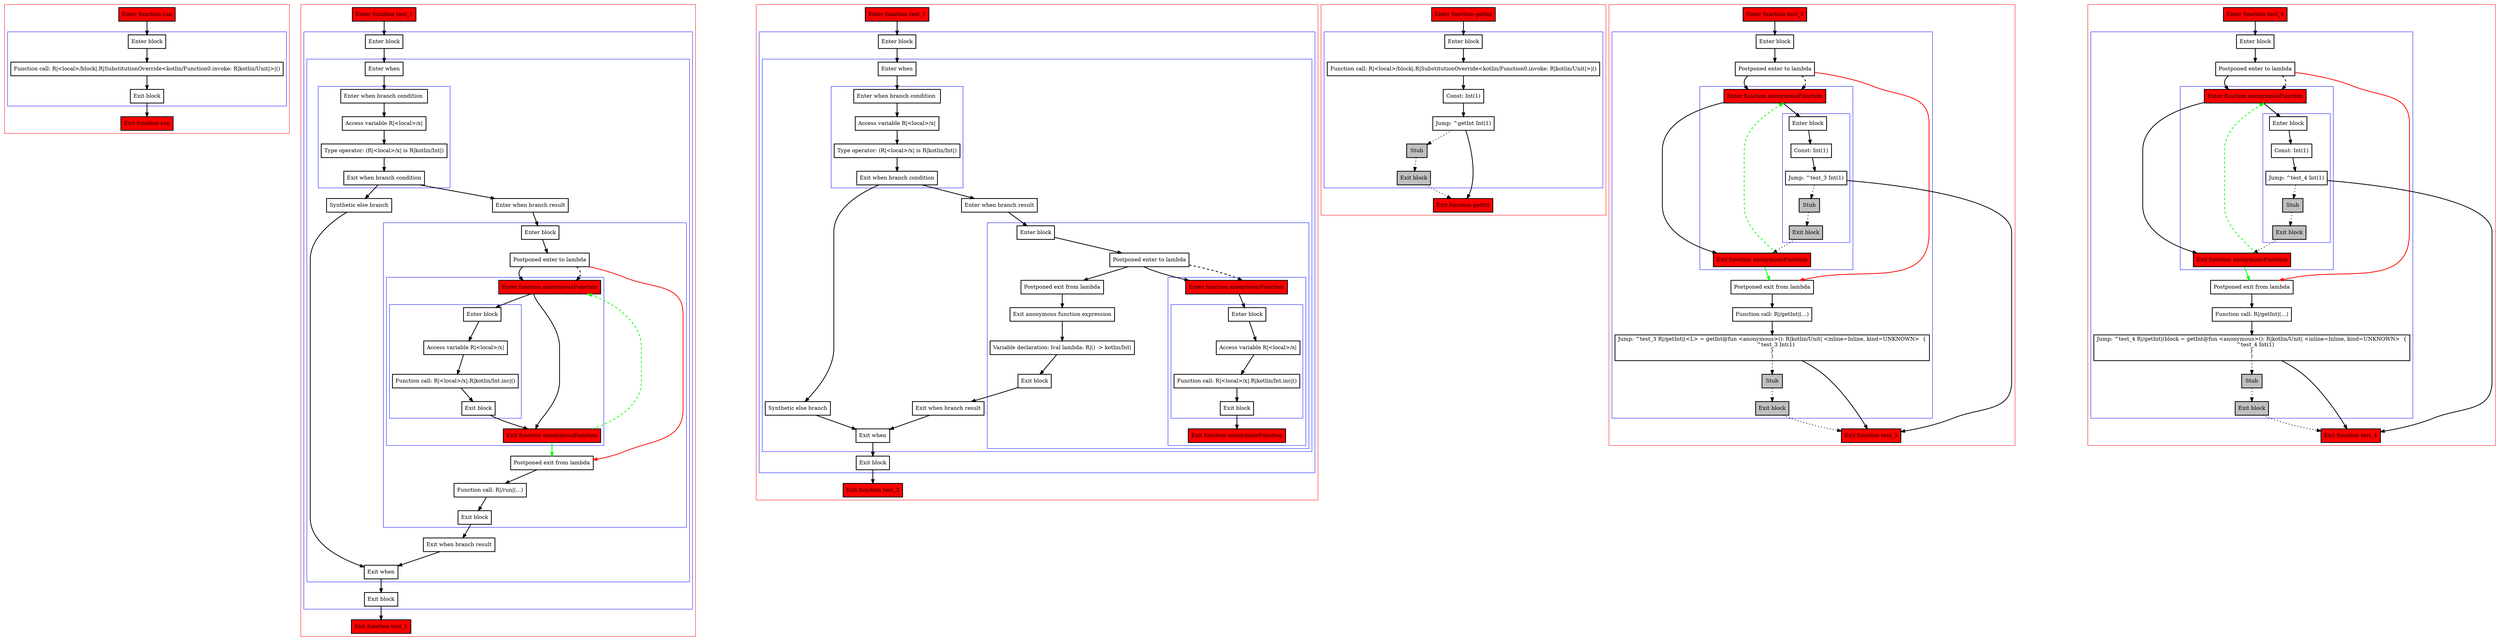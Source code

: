 digraph lambdas_kt {
    graph [nodesep=3]
    node [shape=box penwidth=2]
    edge [penwidth=2]

    subgraph cluster_0 {
        color=red
        0 [label="Enter function run" style="filled" fillcolor=red];
        subgraph cluster_1 {
            color=blue
            1 [label="Enter block"];
            2 [label="Function call: R|<local>/block|.R|SubstitutionOverride<kotlin/Function0.invoke: R|kotlin/Unit|>|()"];
            3 [label="Exit block"];
        }
        4 [label="Exit function run" style="filled" fillcolor=red];
    }
    0 -> {1};
    1 -> {2};
    2 -> {3};
    3 -> {4};

    subgraph cluster_2 {
        color=red
        5 [label="Enter function test_1" style="filled" fillcolor=red];
        subgraph cluster_3 {
            color=blue
            6 [label="Enter block"];
            subgraph cluster_4 {
                color=blue
                7 [label="Enter when"];
                subgraph cluster_5 {
                    color=blue
                    8 [label="Enter when branch condition "];
                    9 [label="Access variable R|<local>/x|"];
                    10 [label="Type operator: (R|<local>/x| is R|kotlin/Int|)"];
                    11 [label="Exit when branch condition"];
                }
                12 [label="Synthetic else branch"];
                13 [label="Enter when branch result"];
                subgraph cluster_6 {
                    color=blue
                    14 [label="Enter block"];
                    15 [label="Postponed enter to lambda"];
                    subgraph cluster_7 {
                        color=blue
                        23 [label="Enter function anonymousFunction" style="filled" fillcolor=red];
                        subgraph cluster_8 {
                            color=blue
                            24 [label="Enter block"];
                            25 [label="Access variable R|<local>/x|"];
                            26 [label="Function call: R|<local>/x|.R|kotlin/Int.inc|()"];
                            27 [label="Exit block"];
                        }
                        28 [label="Exit function anonymousFunction" style="filled" fillcolor=red];
                    }
                    16 [label="Postponed exit from lambda"];
                    17 [label="Function call: R|/run|(...)"];
                    18 [label="Exit block"];
                }
                19 [label="Exit when branch result"];
                20 [label="Exit when"];
            }
            21 [label="Exit block"];
        }
        22 [label="Exit function test_1" style="filled" fillcolor=red];
    }
    5 -> {6};
    6 -> {7};
    7 -> {8};
    8 -> {9};
    9 -> {10};
    10 -> {11};
    11 -> {13 12};
    12 -> {20};
    13 -> {14};
    14 -> {15};
    15 -> {23};
    15 -> {16} [color=red];
    15 -> {23} [style=dashed];
    16 -> {17};
    17 -> {18};
    18 -> {19};
    19 -> {20};
    20 -> {21};
    21 -> {22};
    23 -> {28 24};
    24 -> {25};
    25 -> {26};
    26 -> {27};
    27 -> {28};
    28 -> {16} [color=green];
    28 -> {23} [color=green style=dashed];

    subgraph cluster_9 {
        color=red
        29 [label="Enter function test_2" style="filled" fillcolor=red];
        subgraph cluster_10 {
            color=blue
            30 [label="Enter block"];
            subgraph cluster_11 {
                color=blue
                31 [label="Enter when"];
                subgraph cluster_12 {
                    color=blue
                    32 [label="Enter when branch condition "];
                    33 [label="Access variable R|<local>/x|"];
                    34 [label="Type operator: (R|<local>/x| is R|kotlin/Int|)"];
                    35 [label="Exit when branch condition"];
                }
                36 [label="Synthetic else branch"];
                37 [label="Enter when branch result"];
                subgraph cluster_13 {
                    color=blue
                    38 [label="Enter block"];
                    39 [label="Postponed enter to lambda"];
                    subgraph cluster_14 {
                        color=blue
                        48 [label="Enter function anonymousFunction" style="filled" fillcolor=red];
                        subgraph cluster_15 {
                            color=blue
                            49 [label="Enter block"];
                            50 [label="Access variable R|<local>/x|"];
                            51 [label="Function call: R|<local>/x|.R|kotlin/Int.inc|()"];
                            52 [label="Exit block"];
                        }
                        53 [label="Exit function anonymousFunction" style="filled" fillcolor=red];
                    }
                    40 [label="Postponed exit from lambda"];
                    41 [label="Exit anonymous function expression"];
                    42 [label="Variable declaration: lval lambda: R|() -> kotlin/Int|"];
                    43 [label="Exit block"];
                }
                44 [label="Exit when branch result"];
                45 [label="Exit when"];
            }
            46 [label="Exit block"];
        }
        47 [label="Exit function test_2" style="filled" fillcolor=red];
    }
    29 -> {30};
    30 -> {31};
    31 -> {32};
    32 -> {33};
    33 -> {34};
    34 -> {35};
    35 -> {37 36};
    36 -> {45};
    37 -> {38};
    38 -> {39};
    39 -> {40 48};
    39 -> {48} [style=dashed];
    40 -> {41};
    41 -> {42};
    42 -> {43};
    43 -> {44};
    44 -> {45};
    45 -> {46};
    46 -> {47};
    48 -> {49};
    49 -> {50};
    50 -> {51};
    51 -> {52};
    52 -> {53};

    subgraph cluster_16 {
        color=red
        54 [label="Enter function getInt" style="filled" fillcolor=red];
        subgraph cluster_17 {
            color=blue
            55 [label="Enter block"];
            56 [label="Function call: R|<local>/block|.R|SubstitutionOverride<kotlin/Function0.invoke: R|kotlin/Unit|>|()"];
            57 [label="Const: Int(1)"];
            58 [label="Jump: ^getInt Int(1)"];
            59 [label="Stub" style="filled" fillcolor=gray];
            60 [label="Exit block" style="filled" fillcolor=gray];
        }
        61 [label="Exit function getInt" style="filled" fillcolor=red];
    }
    54 -> {55};
    55 -> {56};
    56 -> {57};
    57 -> {58};
    58 -> {61};
    58 -> {59} [style=dotted];
    59 -> {60} [style=dotted];
    60 -> {61} [style=dotted];

    subgraph cluster_18 {
        color=red
        62 [label="Enter function test_3" style="filled" fillcolor=red];
        subgraph cluster_19 {
            color=blue
            63 [label="Enter block"];
            64 [label="Postponed enter to lambda"];
            subgraph cluster_20 {
                color=blue
                71 [label="Enter function anonymousFunction" style="filled" fillcolor=red];
                subgraph cluster_21 {
                    color=blue
                    72 [label="Enter block"];
                    73 [label="Const: Int(1)"];
                    74 [label="Jump: ^test_3 Int(1)"];
                    75 [label="Stub" style="filled" fillcolor=gray];
                    76 [label="Exit block" style="filled" fillcolor=gray];
                }
                77 [label="Exit function anonymousFunction" style="filled" fillcolor=red];
            }
            65 [label="Postponed exit from lambda"];
            66 [label="Function call: R|/getInt|(...)"];
            67 [label="Jump: ^test_3 R|/getInt|(<L> = getInt@fun <anonymous>(): R|kotlin/Unit| <inline=Inline, kind=UNKNOWN>  {
    ^test_3 Int(1)
}
)"];
            68 [label="Stub" style="filled" fillcolor=gray];
            69 [label="Exit block" style="filled" fillcolor=gray];
        }
        70 [label="Exit function test_3" style="filled" fillcolor=red];
    }
    62 -> {63};
    63 -> {64};
    64 -> {71};
    64 -> {65} [color=red];
    64 -> {71} [style=dashed];
    65 -> {66};
    66 -> {67};
    67 -> {70};
    67 -> {68} [style=dotted];
    68 -> {69} [style=dotted];
    69 -> {70} [style=dotted];
    71 -> {77 72};
    72 -> {73};
    73 -> {74};
    74 -> {70};
    74 -> {75} [style=dotted];
    75 -> {76} [style=dotted];
    76 -> {77} [style=dotted];
    77 -> {65} [color=green];
    77 -> {71} [color=green style=dashed];

    subgraph cluster_22 {
        color=red
        78 [label="Enter function test_4" style="filled" fillcolor=red];
        subgraph cluster_23 {
            color=blue
            79 [label="Enter block"];
            80 [label="Postponed enter to lambda"];
            subgraph cluster_24 {
                color=blue
                87 [label="Enter function anonymousFunction" style="filled" fillcolor=red];
                subgraph cluster_25 {
                    color=blue
                    88 [label="Enter block"];
                    89 [label="Const: Int(1)"];
                    90 [label="Jump: ^test_4 Int(1)"];
                    91 [label="Stub" style="filled" fillcolor=gray];
                    92 [label="Exit block" style="filled" fillcolor=gray];
                }
                93 [label="Exit function anonymousFunction" style="filled" fillcolor=red];
            }
            81 [label="Postponed exit from lambda"];
            82 [label="Function call: R|/getInt|(...)"];
            83 [label="Jump: ^test_4 R|/getInt|(block = getInt@fun <anonymous>(): R|kotlin/Unit| <inline=Inline, kind=UNKNOWN>  {
    ^test_4 Int(1)
}
)"];
            84 [label="Stub" style="filled" fillcolor=gray];
            85 [label="Exit block" style="filled" fillcolor=gray];
        }
        86 [label="Exit function test_4" style="filled" fillcolor=red];
    }
    78 -> {79};
    79 -> {80};
    80 -> {87};
    80 -> {81} [color=red];
    80 -> {87} [style=dashed];
    81 -> {82};
    82 -> {83};
    83 -> {86};
    83 -> {84} [style=dotted];
    84 -> {85} [style=dotted];
    85 -> {86} [style=dotted];
    87 -> {93 88};
    88 -> {89};
    89 -> {90};
    90 -> {86};
    90 -> {91} [style=dotted];
    91 -> {92} [style=dotted];
    92 -> {93} [style=dotted];
    93 -> {81} [color=green];
    93 -> {87} [color=green style=dashed];

}
